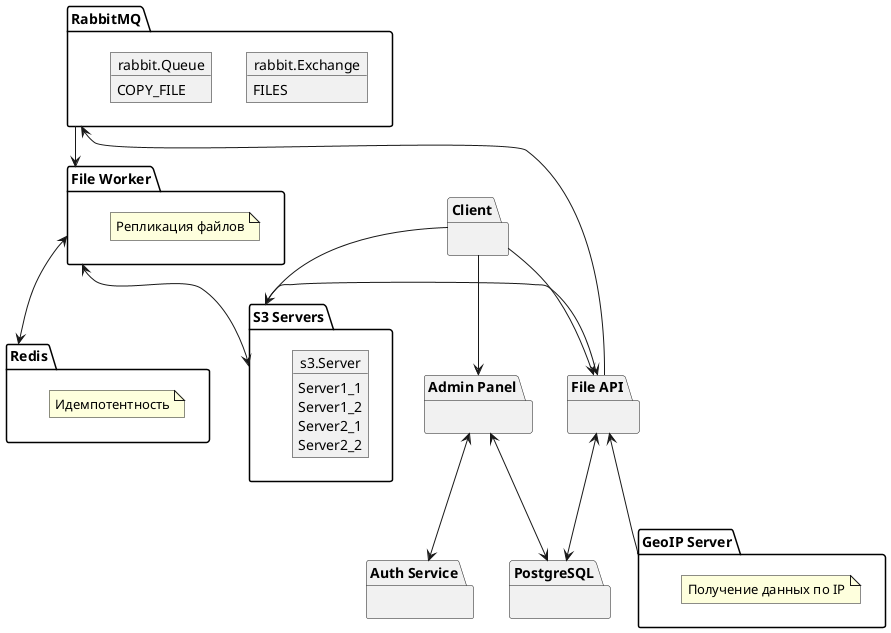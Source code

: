 @startuml

package "Client" as client {}
package "Admin Panel" as admin {}
package "PostgreSQL" as db {}
package "File API" as api {}

package "Auth Service" as auth {}
package "GeoIP Server" as geo {
  note "Получение данных по IP" as N2
}

together {
package "RabbitMQ" as rabbit {
  object rabbit.Exchange
  rabbit.Exchange : FILES

  object rabbit.Queue
  rabbit.Queue : COPY_FILE
}

package "Redis" as redis {
    note "Идемпотентность" as N3
}

package "S3 Servers" as s3 {
    object s3.Server
    s3.Server : Server1_1
    s3.Server : Server1_2
    s3.Server : Server2_1
    s3.Server : Server2_2
}
  package "File Worker" as worker {
  note "Репликация файлов" as N1
}
  }

client --> api
client --> admin
client --> s3
admin <--> db
api <--> db
api <-- geo
s3 --> api
admin <--> auth
api --> rabbit
rabbit --> worker
worker <--> s3
worker <--> redis


@enduml